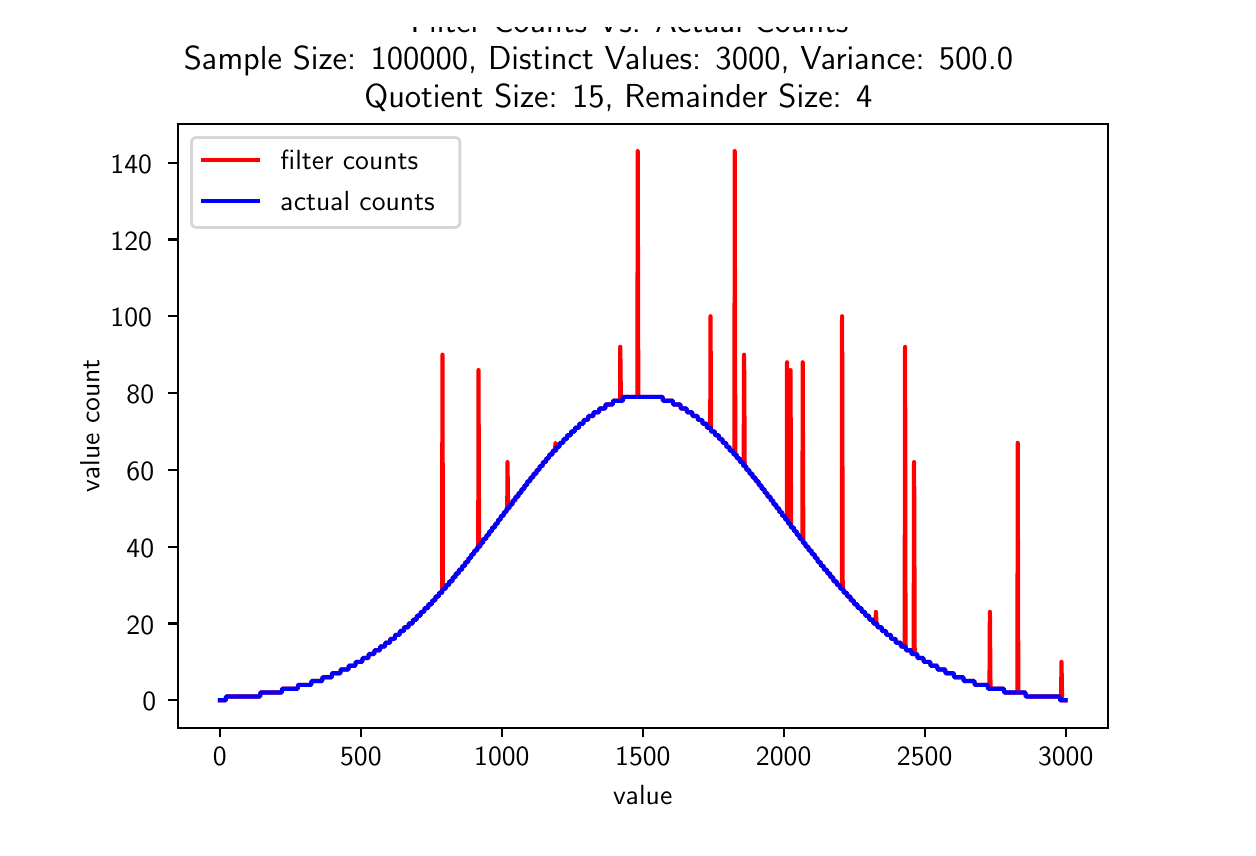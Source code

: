 \begingroup%
\makeatletter%
\begin{pgfpicture}%
\pgfpathrectangle{\pgfpointorigin}{\pgfqpoint{6.0in}{4.0in}}%
\pgfusepath{use as bounding box, clip}%
\begin{pgfscope}%
\pgfsetbuttcap%
\pgfsetmiterjoin%
\definecolor{currentfill}{rgb}{1.0,1.0,1.0}%
\pgfsetfillcolor{currentfill}%
\pgfsetlinewidth{0.0pt}%
\definecolor{currentstroke}{rgb}{1.0,1.0,1.0}%
\pgfsetstrokecolor{currentstroke}%
\pgfsetdash{}{0pt}%
\pgfpathmoveto{\pgfqpoint{0.0in}{0.0in}}%
\pgfpathlineto{\pgfqpoint{6.0in}{0.0in}}%
\pgfpathlineto{\pgfqpoint{6.0in}{4.0in}}%
\pgfpathlineto{\pgfqpoint{0.0in}{4.0in}}%
\pgfpathclose%
\pgfusepath{fill}%
\end{pgfscope}%
\begin{pgfscope}%
\pgfsetbuttcap%
\pgfsetmiterjoin%
\definecolor{currentfill}{rgb}{1.0,1.0,1.0}%
\pgfsetfillcolor{currentfill}%
\pgfsetlinewidth{0.0pt}%
\definecolor{currentstroke}{rgb}{0.0,0.0,0.0}%
\pgfsetstrokecolor{currentstroke}%
\pgfsetstrokeopacity{0.0}%
\pgfsetdash{}{0pt}%
\pgfpathmoveto{\pgfqpoint{0.75in}{0.5in}}%
\pgfpathlineto{\pgfqpoint{5.4in}{0.5in}}%
\pgfpathlineto{\pgfqpoint{5.4in}{3.52in}}%
\pgfpathlineto{\pgfqpoint{0.75in}{3.52in}}%
\pgfpathclose%
\pgfusepath{fill}%
\end{pgfscope}%
\begin{pgfscope}%
\pgfsetbuttcap%
\pgfsetroundjoin%
\definecolor{currentfill}{rgb}{0.0,0.0,0.0}%
\pgfsetfillcolor{currentfill}%
\pgfsetlinewidth{0.803pt}%
\definecolor{currentstroke}{rgb}{0.0,0.0,0.0}%
\pgfsetstrokecolor{currentstroke}%
\pgfsetdash{}{0pt}%
\pgfsys@defobject{currentmarker}{\pgfqpoint{0.0in}{-0.049in}}{\pgfqpoint{0.0in}{0.0in}}{%
\pgfpathmoveto{\pgfqpoint{0.0in}{0.0in}}%
\pgfpathlineto{\pgfqpoint{0.0in}{-0.049in}}%
\pgfusepath{stroke,fill}%
}%
\begin{pgfscope}%
\pgfsys@transformshift{0.961in}{0.5in}%
\pgfsys@useobject{currentmarker}{}%
\end{pgfscope}%
\end{pgfscope}%
\begin{pgfscope}%
\pgftext[x=0.961in,y=0.403in,,top]{\sffamily\fontsize{10.0}{12.0}\selectfont 0}%
\end{pgfscope}%
\begin{pgfscope}%
\pgfsetbuttcap%
\pgfsetroundjoin%
\definecolor{currentfill}{rgb}{0.0,0.0,0.0}%
\pgfsetfillcolor{currentfill}%
\pgfsetlinewidth{0.803pt}%
\definecolor{currentstroke}{rgb}{0.0,0.0,0.0}%
\pgfsetstrokecolor{currentstroke}%
\pgfsetdash{}{0pt}%
\pgfsys@defobject{currentmarker}{\pgfqpoint{0.0in}{-0.049in}}{\pgfqpoint{0.0in}{0.0in}}{%
\pgfpathmoveto{\pgfqpoint{0.0in}{0.0in}}%
\pgfpathlineto{\pgfqpoint{0.0in}{-0.049in}}%
\pgfusepath{stroke,fill}%
}%
\begin{pgfscope}%
\pgfsys@transformshift{1.666in}{0.5in}%
\pgfsys@useobject{currentmarker}{}%
\end{pgfscope}%
\end{pgfscope}%
\begin{pgfscope}%
\pgftext[x=1.666in,y=0.403in,,top]{\sffamily\fontsize{10.0}{12.0}\selectfont 500}%
\end{pgfscope}%
\begin{pgfscope}%
\pgfsetbuttcap%
\pgfsetroundjoin%
\definecolor{currentfill}{rgb}{0.0,0.0,0.0}%
\pgfsetfillcolor{currentfill}%
\pgfsetlinewidth{0.803pt}%
\definecolor{currentstroke}{rgb}{0.0,0.0,0.0}%
\pgfsetstrokecolor{currentstroke}%
\pgfsetdash{}{0pt}%
\pgfsys@defobject{currentmarker}{\pgfqpoint{0.0in}{-0.049in}}{\pgfqpoint{0.0in}{0.0in}}{%
\pgfpathmoveto{\pgfqpoint{0.0in}{0.0in}}%
\pgfpathlineto{\pgfqpoint{0.0in}{-0.049in}}%
\pgfusepath{stroke,fill}%
}%
\begin{pgfscope}%
\pgfsys@transformshift{2.371in}{0.5in}%
\pgfsys@useobject{currentmarker}{}%
\end{pgfscope}%
\end{pgfscope}%
\begin{pgfscope}%
\pgftext[x=2.371in,y=0.403in,,top]{\sffamily\fontsize{10.0}{12.0}\selectfont 1000}%
\end{pgfscope}%
\begin{pgfscope}%
\pgfsetbuttcap%
\pgfsetroundjoin%
\definecolor{currentfill}{rgb}{0.0,0.0,0.0}%
\pgfsetfillcolor{currentfill}%
\pgfsetlinewidth{0.803pt}%
\definecolor{currentstroke}{rgb}{0.0,0.0,0.0}%
\pgfsetstrokecolor{currentstroke}%
\pgfsetdash{}{0pt}%
\pgfsys@defobject{currentmarker}{\pgfqpoint{0.0in}{-0.049in}}{\pgfqpoint{0.0in}{0.0in}}{%
\pgfpathmoveto{\pgfqpoint{0.0in}{0.0in}}%
\pgfpathlineto{\pgfqpoint{0.0in}{-0.049in}}%
\pgfusepath{stroke,fill}%
}%
\begin{pgfscope}%
\pgfsys@transformshift{3.076in}{0.5in}%
\pgfsys@useobject{currentmarker}{}%
\end{pgfscope}%
\end{pgfscope}%
\begin{pgfscope}%
\pgftext[x=3.076in,y=0.403in,,top]{\sffamily\fontsize{10.0}{12.0}\selectfont 1500}%
\end{pgfscope}%
\begin{pgfscope}%
\pgfsetbuttcap%
\pgfsetroundjoin%
\definecolor{currentfill}{rgb}{0.0,0.0,0.0}%
\pgfsetfillcolor{currentfill}%
\pgfsetlinewidth{0.803pt}%
\definecolor{currentstroke}{rgb}{0.0,0.0,0.0}%
\pgfsetstrokecolor{currentstroke}%
\pgfsetdash{}{0pt}%
\pgfsys@defobject{currentmarker}{\pgfqpoint{0.0in}{-0.049in}}{\pgfqpoint{0.0in}{0.0in}}{%
\pgfpathmoveto{\pgfqpoint{0.0in}{0.0in}}%
\pgfpathlineto{\pgfqpoint{0.0in}{-0.049in}}%
\pgfusepath{stroke,fill}%
}%
\begin{pgfscope}%
\pgfsys@transformshift{3.78in}{0.5in}%
\pgfsys@useobject{currentmarker}{}%
\end{pgfscope}%
\end{pgfscope}%
\begin{pgfscope}%
\pgftext[x=3.78in,y=0.403in,,top]{\sffamily\fontsize{10.0}{12.0}\selectfont 2000}%
\end{pgfscope}%
\begin{pgfscope}%
\pgfsetbuttcap%
\pgfsetroundjoin%
\definecolor{currentfill}{rgb}{0.0,0.0,0.0}%
\pgfsetfillcolor{currentfill}%
\pgfsetlinewidth{0.803pt}%
\definecolor{currentstroke}{rgb}{0.0,0.0,0.0}%
\pgfsetstrokecolor{currentstroke}%
\pgfsetdash{}{0pt}%
\pgfsys@defobject{currentmarker}{\pgfqpoint{0.0in}{-0.049in}}{\pgfqpoint{0.0in}{0.0in}}{%
\pgfpathmoveto{\pgfqpoint{0.0in}{0.0in}}%
\pgfpathlineto{\pgfqpoint{0.0in}{-0.049in}}%
\pgfusepath{stroke,fill}%
}%
\begin{pgfscope}%
\pgfsys@transformshift{4.485in}{0.5in}%
\pgfsys@useobject{currentmarker}{}%
\end{pgfscope}%
\end{pgfscope}%
\begin{pgfscope}%
\pgftext[x=4.485in,y=0.403in,,top]{\sffamily\fontsize{10.0}{12.0}\selectfont 2500}%
\end{pgfscope}%
\begin{pgfscope}%
\pgfsetbuttcap%
\pgfsetroundjoin%
\definecolor{currentfill}{rgb}{0.0,0.0,0.0}%
\pgfsetfillcolor{currentfill}%
\pgfsetlinewidth{0.803pt}%
\definecolor{currentstroke}{rgb}{0.0,0.0,0.0}%
\pgfsetstrokecolor{currentstroke}%
\pgfsetdash{}{0pt}%
\pgfsys@defobject{currentmarker}{\pgfqpoint{0.0in}{-0.049in}}{\pgfqpoint{0.0in}{0.0in}}{%
\pgfpathmoveto{\pgfqpoint{0.0in}{0.0in}}%
\pgfpathlineto{\pgfqpoint{0.0in}{-0.049in}}%
\pgfusepath{stroke,fill}%
}%
\begin{pgfscope}%
\pgfsys@transformshift{5.19in}{0.5in}%
\pgfsys@useobject{currentmarker}{}%
\end{pgfscope}%
\end{pgfscope}%
\begin{pgfscope}%
\pgftext[x=5.19in,y=0.403in,,top]{\sffamily\fontsize{10.0}{12.0}\selectfont 3000}%
\end{pgfscope}%
\begin{pgfscope}%
\pgftext[x=3.075in,y=0.213in,,top]{\sffamily\fontsize{10.0}{12.0}\selectfont value}%
\end{pgfscope}%
\begin{pgfscope}%
\pgfsetbuttcap%
\pgfsetroundjoin%
\definecolor{currentfill}{rgb}{0.0,0.0,0.0}%
\pgfsetfillcolor{currentfill}%
\pgfsetlinewidth{0.803pt}%
\definecolor{currentstroke}{rgb}{0.0,0.0,0.0}%
\pgfsetstrokecolor{currentstroke}%
\pgfsetdash{}{0pt}%
\pgfsys@defobject{currentmarker}{\pgfqpoint{-0.049in}{0.0in}}{\pgfqpoint{0.0in}{0.0in}}{%
\pgfpathmoveto{\pgfqpoint{0.0in}{0.0in}}%
\pgfpathlineto{\pgfqpoint{-0.049in}{0.0in}}%
\pgfusepath{stroke,fill}%
}%
\begin{pgfscope}%
\pgfsys@transformshift{0.75in}{0.637in}%
\pgfsys@useobject{currentmarker}{}%
\end{pgfscope}%
\end{pgfscope}%
\begin{pgfscope}%
\pgftext[x=0.573in,y=0.585in,left,base]{\sffamily\fontsize{10.0}{12.0}\selectfont 0}%
\end{pgfscope}%
\begin{pgfscope}%
\pgfsetbuttcap%
\pgfsetroundjoin%
\definecolor{currentfill}{rgb}{0.0,0.0,0.0}%
\pgfsetfillcolor{currentfill}%
\pgfsetlinewidth{0.803pt}%
\definecolor{currentstroke}{rgb}{0.0,0.0,0.0}%
\pgfsetstrokecolor{currentstroke}%
\pgfsetdash{}{0pt}%
\pgfsys@defobject{currentmarker}{\pgfqpoint{-0.049in}{0.0in}}{\pgfqpoint{0.0in}{0.0in}}{%
\pgfpathmoveto{\pgfqpoint{0.0in}{0.0in}}%
\pgfpathlineto{\pgfqpoint{-0.049in}{0.0in}}%
\pgfusepath{stroke,fill}%
}%
\begin{pgfscope}%
\pgfsys@transformshift{0.75in}{1.021in}%
\pgfsys@useobject{currentmarker}{}%
\end{pgfscope}%
\end{pgfscope}%
\begin{pgfscope}%
\pgftext[x=0.494in,y=0.968in,left,base]{\sffamily\fontsize{10.0}{12.0}\selectfont 20}%
\end{pgfscope}%
\begin{pgfscope}%
\pgfsetbuttcap%
\pgfsetroundjoin%
\definecolor{currentfill}{rgb}{0.0,0.0,0.0}%
\pgfsetfillcolor{currentfill}%
\pgfsetlinewidth{0.803pt}%
\definecolor{currentstroke}{rgb}{0.0,0.0,0.0}%
\pgfsetstrokecolor{currentstroke}%
\pgfsetdash{}{0pt}%
\pgfsys@defobject{currentmarker}{\pgfqpoint{-0.049in}{0.0in}}{\pgfqpoint{0.0in}{0.0in}}{%
\pgfpathmoveto{\pgfqpoint{0.0in}{0.0in}}%
\pgfpathlineto{\pgfqpoint{-0.049in}{0.0in}}%
\pgfusepath{stroke,fill}%
}%
\begin{pgfscope}%
\pgfsys@transformshift{0.75in}{1.405in}%
\pgfsys@useobject{currentmarker}{}%
\end{pgfscope}%
\end{pgfscope}%
\begin{pgfscope}%
\pgftext[x=0.494in,y=1.352in,left,base]{\sffamily\fontsize{10.0}{12.0}\selectfont 40}%
\end{pgfscope}%
\begin{pgfscope}%
\pgfsetbuttcap%
\pgfsetroundjoin%
\definecolor{currentfill}{rgb}{0.0,0.0,0.0}%
\pgfsetfillcolor{currentfill}%
\pgfsetlinewidth{0.803pt}%
\definecolor{currentstroke}{rgb}{0.0,0.0,0.0}%
\pgfsetstrokecolor{currentstroke}%
\pgfsetdash{}{0pt}%
\pgfsys@defobject{currentmarker}{\pgfqpoint{-0.049in}{0.0in}}{\pgfqpoint{0.0in}{0.0in}}{%
\pgfpathmoveto{\pgfqpoint{0.0in}{0.0in}}%
\pgfpathlineto{\pgfqpoint{-0.049in}{0.0in}}%
\pgfusepath{stroke,fill}%
}%
\begin{pgfscope}%
\pgfsys@transformshift{0.75in}{1.789in}%
\pgfsys@useobject{currentmarker}{}%
\end{pgfscope}%
\end{pgfscope}%
\begin{pgfscope}%
\pgftext[x=0.494in,y=1.736in,left,base]{\sffamily\fontsize{10.0}{12.0}\selectfont 60}%
\end{pgfscope}%
\begin{pgfscope}%
\pgfsetbuttcap%
\pgfsetroundjoin%
\definecolor{currentfill}{rgb}{0.0,0.0,0.0}%
\pgfsetfillcolor{currentfill}%
\pgfsetlinewidth{0.803pt}%
\definecolor{currentstroke}{rgb}{0.0,0.0,0.0}%
\pgfsetstrokecolor{currentstroke}%
\pgfsetdash{}{0pt}%
\pgfsys@defobject{currentmarker}{\pgfqpoint{-0.049in}{0.0in}}{\pgfqpoint{0.0in}{0.0in}}{%
\pgfpathmoveto{\pgfqpoint{0.0in}{0.0in}}%
\pgfpathlineto{\pgfqpoint{-0.049in}{0.0in}}%
\pgfusepath{stroke,fill}%
}%
\begin{pgfscope}%
\pgfsys@transformshift{0.75in}{2.173in}%
\pgfsys@useobject{currentmarker}{}%
\end{pgfscope}%
\end{pgfscope}%
\begin{pgfscope}%
\pgftext[x=0.494in,y=2.12in,left,base]{\sffamily\fontsize{10.0}{12.0}\selectfont 80}%
\end{pgfscope}%
\begin{pgfscope}%
\pgfsetbuttcap%
\pgfsetroundjoin%
\definecolor{currentfill}{rgb}{0.0,0.0,0.0}%
\pgfsetfillcolor{currentfill}%
\pgfsetlinewidth{0.803pt}%
\definecolor{currentstroke}{rgb}{0.0,0.0,0.0}%
\pgfsetstrokecolor{currentstroke}%
\pgfsetdash{}{0pt}%
\pgfsys@defobject{currentmarker}{\pgfqpoint{-0.049in}{0.0in}}{\pgfqpoint{0.0in}{0.0in}}{%
\pgfpathmoveto{\pgfqpoint{0.0in}{0.0in}}%
\pgfpathlineto{\pgfqpoint{-0.049in}{0.0in}}%
\pgfusepath{stroke,fill}%
}%
\begin{pgfscope}%
\pgfsys@transformshift{0.75in}{2.557in}%
\pgfsys@useobject{currentmarker}{}%
\end{pgfscope}%
\end{pgfscope}%
\begin{pgfscope}%
\pgftext[x=0.414in,y=2.504in,left,base]{\sffamily\fontsize{10.0}{12.0}\selectfont 100}%
\end{pgfscope}%
\begin{pgfscope}%
\pgfsetbuttcap%
\pgfsetroundjoin%
\definecolor{currentfill}{rgb}{0.0,0.0,0.0}%
\pgfsetfillcolor{currentfill}%
\pgfsetlinewidth{0.803pt}%
\definecolor{currentstroke}{rgb}{0.0,0.0,0.0}%
\pgfsetstrokecolor{currentstroke}%
\pgfsetdash{}{0pt}%
\pgfsys@defobject{currentmarker}{\pgfqpoint{-0.049in}{0.0in}}{\pgfqpoint{0.0in}{0.0in}}{%
\pgfpathmoveto{\pgfqpoint{0.0in}{0.0in}}%
\pgfpathlineto{\pgfqpoint{-0.049in}{0.0in}}%
\pgfusepath{stroke,fill}%
}%
\begin{pgfscope}%
\pgfsys@transformshift{0.75in}{2.941in}%
\pgfsys@useobject{currentmarker}{}%
\end{pgfscope}%
\end{pgfscope}%
\begin{pgfscope}%
\pgftext[x=0.414in,y=2.888in,left,base]{\sffamily\fontsize{10.0}{12.0}\selectfont 120}%
\end{pgfscope}%
\begin{pgfscope}%
\pgfsetbuttcap%
\pgfsetroundjoin%
\definecolor{currentfill}{rgb}{0.0,0.0,0.0}%
\pgfsetfillcolor{currentfill}%
\pgfsetlinewidth{0.803pt}%
\definecolor{currentstroke}{rgb}{0.0,0.0,0.0}%
\pgfsetstrokecolor{currentstroke}%
\pgfsetdash{}{0pt}%
\pgfsys@defobject{currentmarker}{\pgfqpoint{-0.049in}{0.0in}}{\pgfqpoint{0.0in}{0.0in}}{%
\pgfpathmoveto{\pgfqpoint{0.0in}{0.0in}}%
\pgfpathlineto{\pgfqpoint{-0.049in}{0.0in}}%
\pgfusepath{stroke,fill}%
}%
\begin{pgfscope}%
\pgfsys@transformshift{0.75in}{3.325in}%
\pgfsys@useobject{currentmarker}{}%
\end{pgfscope}%
\end{pgfscope}%
\begin{pgfscope}%
\pgftext[x=0.414in,y=3.272in,left,base]{\sffamily\fontsize{10.0}{12.0}\selectfont 140}%
\end{pgfscope}%
\begin{pgfscope}%
\pgftext[x=0.359in,y=2.01in,,bottom,rotate=90.0]{\sffamily\fontsize{10.0}{12.0}\selectfont value count}%
\end{pgfscope}%
\begin{pgfscope}%
\pgfpathrectangle{\pgfqpoint{0.75in}{0.5in}}{\pgfqpoint{4.65in}{3.02in}} %
\pgfusepath{clip}%
\pgfsetrectcap%
\pgfsetroundjoin%
\pgfsetlinewidth{1.506pt}%
\definecolor{currentstroke}{rgb}{1.0,0.0,0.0}%
\pgfsetstrokecolor{currentstroke}%
\pgfsetdash{}{0pt}%
\pgfpathmoveto{\pgfqpoint{0.961in}{0.637in}}%
\pgfpathlineto{\pgfqpoint{0.99in}{0.637in}}%
\pgfpathlineto{\pgfqpoint{0.992in}{0.656in}}%
\pgfpathlineto{\pgfqpoint{1.162in}{0.656in}}%
\pgfpathlineto{\pgfqpoint{1.164in}{0.676in}}%
\pgfpathlineto{\pgfqpoint{1.27in}{0.676in}}%
\pgfpathlineto{\pgfqpoint{1.273in}{0.695in}}%
\pgfpathlineto{\pgfqpoint{1.35in}{0.695in}}%
\pgfpathlineto{\pgfqpoint{1.353in}{0.714in}}%
\pgfpathlineto{\pgfqpoint{1.417in}{0.714in}}%
\pgfpathlineto{\pgfqpoint{1.419in}{0.733in}}%
\pgfpathlineto{\pgfqpoint{1.472in}{0.733in}}%
\pgfpathlineto{\pgfqpoint{1.474in}{0.752in}}%
\pgfpathlineto{\pgfqpoint{1.52in}{0.752in}}%
\pgfpathlineto{\pgfqpoint{1.522in}{0.772in}}%
\pgfpathlineto{\pgfqpoint{1.563in}{0.772in}}%
\pgfpathlineto{\pgfqpoint{1.566in}{0.791in}}%
\pgfpathlineto{\pgfqpoint{1.603in}{0.791in}}%
\pgfpathlineto{\pgfqpoint{1.606in}{0.81in}}%
\pgfpathlineto{\pgfqpoint{1.638in}{0.81in}}%
\pgfpathlineto{\pgfqpoint{1.641in}{0.829in}}%
\pgfpathlineto{\pgfqpoint{1.672in}{0.829in}}%
\pgfpathlineto{\pgfqpoint{1.675in}{0.848in}}%
\pgfpathlineto{\pgfqpoint{1.703in}{0.848in}}%
\pgfpathlineto{\pgfqpoint{1.706in}{0.868in}}%
\pgfpathlineto{\pgfqpoint{1.732in}{0.868in}}%
\pgfpathlineto{\pgfqpoint{1.735in}{0.887in}}%
\pgfpathlineto{\pgfqpoint{1.761in}{0.887in}}%
\pgfpathlineto{\pgfqpoint{1.763in}{0.906in}}%
\pgfpathlineto{\pgfqpoint{1.786in}{0.906in}}%
\pgfpathlineto{\pgfqpoint{1.789in}{0.925in}}%
\pgfpathlineto{\pgfqpoint{1.811in}{0.925in}}%
\pgfpathlineto{\pgfqpoint{1.814in}{0.944in}}%
\pgfpathlineto{\pgfqpoint{1.835in}{0.944in}}%
\pgfpathlineto{\pgfqpoint{1.838in}{0.964in}}%
\pgfpathlineto{\pgfqpoint{1.859in}{0.964in}}%
\pgfpathlineto{\pgfqpoint{1.862in}{0.983in}}%
\pgfpathlineto{\pgfqpoint{1.88in}{0.983in}}%
\pgfpathlineto{\pgfqpoint{1.883in}{1.002in}}%
\pgfpathlineto{\pgfqpoint{1.903in}{1.002in}}%
\pgfpathlineto{\pgfqpoint{1.906in}{1.021in}}%
\pgfpathlineto{\pgfqpoint{1.924in}{1.021in}}%
\pgfpathlineto{\pgfqpoint{1.927in}{1.04in}}%
\pgfpathlineto{\pgfqpoint{1.944in}{1.04in}}%
\pgfpathlineto{\pgfqpoint{1.947in}{1.06in}}%
\pgfpathlineto{\pgfqpoint{1.964in}{1.06in}}%
\pgfpathlineto{\pgfqpoint{1.966in}{1.079in}}%
\pgfpathlineto{\pgfqpoint{1.982in}{1.079in}}%
\pgfpathlineto{\pgfqpoint{1.985in}{1.098in}}%
\pgfpathlineto{\pgfqpoint{2.002in}{1.098in}}%
\pgfpathlineto{\pgfqpoint{2.004in}{1.117in}}%
\pgfpathlineto{\pgfqpoint{2.02in}{1.117in}}%
\pgfpathlineto{\pgfqpoint{2.023in}{1.136in}}%
\pgfpathlineto{\pgfqpoint{2.037in}{1.136in}}%
\pgfpathlineto{\pgfqpoint{2.04in}{1.156in}}%
\pgfpathlineto{\pgfqpoint{2.055in}{1.156in}}%
\pgfpathlineto{\pgfqpoint{2.058in}{1.175in}}%
\pgfpathlineto{\pgfqpoint{2.072in}{1.175in}}%
\pgfpathlineto{\pgfqpoint{2.074in}{2.365in}}%
\pgfpathlineto{\pgfqpoint{2.076in}{1.194in}}%
\pgfpathlineto{\pgfqpoint{2.089in}{1.194in}}%
\pgfpathlineto{\pgfqpoint{2.092in}{1.213in}}%
\pgfpathlineto{\pgfqpoint{2.106in}{1.213in}}%
\pgfpathlineto{\pgfqpoint{2.109in}{1.232in}}%
\pgfpathlineto{\pgfqpoint{2.123in}{1.232in}}%
\pgfpathlineto{\pgfqpoint{2.126in}{1.252in}}%
\pgfpathlineto{\pgfqpoint{2.138in}{1.252in}}%
\pgfpathlineto{\pgfqpoint{2.141in}{1.271in}}%
\pgfpathlineto{\pgfqpoint{2.154in}{1.271in}}%
\pgfpathlineto{\pgfqpoint{2.157in}{1.29in}}%
\pgfpathlineto{\pgfqpoint{2.171in}{1.29in}}%
\pgfpathlineto{\pgfqpoint{2.174in}{1.309in}}%
\pgfpathlineto{\pgfqpoint{2.186in}{1.309in}}%
\pgfpathlineto{\pgfqpoint{2.189in}{1.328in}}%
\pgfpathlineto{\pgfqpoint{2.202in}{1.328in}}%
\pgfpathlineto{\pgfqpoint{2.205in}{1.348in}}%
\pgfpathlineto{\pgfqpoint{2.216in}{1.348in}}%
\pgfpathlineto{\pgfqpoint{2.219in}{1.367in}}%
\pgfpathlineto{\pgfqpoint{2.231in}{1.367in}}%
\pgfpathlineto{\pgfqpoint{2.234in}{1.386in}}%
\pgfpathlineto{\pgfqpoint{2.247in}{1.386in}}%
\pgfpathlineto{\pgfqpoint{2.25in}{1.405in}}%
\pgfpathlineto{\pgfqpoint{2.253in}{1.405in}}%
\pgfpathlineto{\pgfqpoint{2.254in}{2.288in}}%
\pgfpathlineto{\pgfqpoint{2.257in}{1.405in}}%
\pgfpathlineto{\pgfqpoint{2.262in}{1.405in}}%
\pgfpathlineto{\pgfqpoint{2.265in}{1.424in}}%
\pgfpathlineto{\pgfqpoint{2.276in}{1.424in}}%
\pgfpathlineto{\pgfqpoint{2.279in}{1.444in}}%
\pgfpathlineto{\pgfqpoint{2.292in}{1.444in}}%
\pgfpathlineto{\pgfqpoint{2.295in}{1.463in}}%
\pgfpathlineto{\pgfqpoint{2.306in}{1.463in}}%
\pgfpathlineto{\pgfqpoint{2.309in}{1.482in}}%
\pgfpathlineto{\pgfqpoint{2.32in}{1.482in}}%
\pgfpathlineto{\pgfqpoint{2.323in}{1.501in}}%
\pgfpathlineto{\pgfqpoint{2.336in}{1.501in}}%
\pgfpathlineto{\pgfqpoint{2.339in}{1.52in}}%
\pgfpathlineto{\pgfqpoint{2.35in}{1.52in}}%
\pgfpathlineto{\pgfqpoint{2.353in}{1.54in}}%
\pgfpathlineto{\pgfqpoint{2.364in}{1.54in}}%
\pgfpathlineto{\pgfqpoint{2.367in}{1.559in}}%
\pgfpathlineto{\pgfqpoint{2.379in}{1.559in}}%
\pgfpathlineto{\pgfqpoint{2.382in}{1.578in}}%
\pgfpathlineto{\pgfqpoint{2.393in}{1.578in}}%
\pgfpathlineto{\pgfqpoint{2.396in}{1.597in}}%
\pgfpathlineto{\pgfqpoint{2.398in}{1.597in}}%
\pgfpathlineto{\pgfqpoint{2.399in}{1.828in}}%
\pgfpathlineto{\pgfqpoint{2.402in}{1.597in}}%
\pgfpathlineto{\pgfqpoint{2.408in}{1.597in}}%
\pgfpathlineto{\pgfqpoint{2.41in}{1.616in}}%
\pgfpathlineto{\pgfqpoint{2.423in}{1.616in}}%
\pgfpathlineto{\pgfqpoint{2.426in}{1.636in}}%
\pgfpathlineto{\pgfqpoint{2.437in}{1.636in}}%
\pgfpathlineto{\pgfqpoint{2.44in}{1.655in}}%
\pgfpathlineto{\pgfqpoint{2.453in}{1.655in}}%
\pgfpathlineto{\pgfqpoint{2.455in}{1.674in}}%
\pgfpathlineto{\pgfqpoint{2.467in}{1.674in}}%
\pgfpathlineto{\pgfqpoint{2.47in}{1.693in}}%
\pgfpathlineto{\pgfqpoint{2.482in}{1.693in}}%
\pgfpathlineto{\pgfqpoint{2.485in}{1.712in}}%
\pgfpathlineto{\pgfqpoint{2.496in}{1.712in}}%
\pgfpathlineto{\pgfqpoint{2.499in}{1.732in}}%
\pgfpathlineto{\pgfqpoint{2.512in}{1.732in}}%
\pgfpathlineto{\pgfqpoint{2.515in}{1.751in}}%
\pgfpathlineto{\pgfqpoint{2.527in}{1.751in}}%
\pgfpathlineto{\pgfqpoint{2.53in}{1.77in}}%
\pgfpathlineto{\pgfqpoint{2.543in}{1.77in}}%
\pgfpathlineto{\pgfqpoint{2.546in}{1.789in}}%
\pgfpathlineto{\pgfqpoint{2.558in}{1.789in}}%
\pgfpathlineto{\pgfqpoint{2.561in}{1.808in}}%
\pgfpathlineto{\pgfqpoint{2.574in}{1.808in}}%
\pgfpathlineto{\pgfqpoint{2.577in}{1.828in}}%
\pgfpathlineto{\pgfqpoint{2.591in}{1.828in}}%
\pgfpathlineto{\pgfqpoint{2.594in}{1.847in}}%
\pgfpathlineto{\pgfqpoint{2.606in}{1.847in}}%
\pgfpathlineto{\pgfqpoint{2.609in}{1.866in}}%
\pgfpathlineto{\pgfqpoint{2.623in}{1.866in}}%
\pgfpathlineto{\pgfqpoint{2.626in}{1.885in}}%
\pgfpathlineto{\pgfqpoint{2.637in}{1.885in}}%
\pgfpathlineto{\pgfqpoint{2.639in}{1.924in}}%
\pgfpathlineto{\pgfqpoint{2.642in}{1.885in}}%
\pgfpathlineto{\pgfqpoint{2.644in}{1.904in}}%
\pgfpathlineto{\pgfqpoint{2.658in}{1.904in}}%
\pgfpathlineto{\pgfqpoint{2.661in}{1.924in}}%
\pgfpathlineto{\pgfqpoint{2.677in}{1.924in}}%
\pgfpathlineto{\pgfqpoint{2.68in}{1.943in}}%
\pgfpathlineto{\pgfqpoint{2.695in}{1.943in}}%
\pgfpathlineto{\pgfqpoint{2.698in}{1.962in}}%
\pgfpathlineto{\pgfqpoint{2.715in}{1.962in}}%
\pgfpathlineto{\pgfqpoint{2.718in}{1.981in}}%
\pgfpathlineto{\pgfqpoint{2.735in}{1.981in}}%
\pgfpathlineto{\pgfqpoint{2.737in}{2.0in}}%
\pgfpathlineto{\pgfqpoint{2.756in}{2.0in}}%
\pgfpathlineto{\pgfqpoint{2.759in}{2.02in}}%
\pgfpathlineto{\pgfqpoint{2.778in}{2.02in}}%
\pgfpathlineto{\pgfqpoint{2.781in}{2.039in}}%
\pgfpathlineto{\pgfqpoint{2.801in}{2.039in}}%
\pgfpathlineto{\pgfqpoint{2.804in}{2.058in}}%
\pgfpathlineto{\pgfqpoint{2.828in}{2.058in}}%
\pgfpathlineto{\pgfqpoint{2.83in}{2.077in}}%
\pgfpathlineto{\pgfqpoint{2.856in}{2.077in}}%
\pgfpathlineto{\pgfqpoint{2.859in}{2.096in}}%
\pgfpathlineto{\pgfqpoint{2.887in}{2.096in}}%
\pgfpathlineto{\pgfqpoint{2.89in}{2.116in}}%
\pgfpathlineto{\pgfqpoint{2.925in}{2.116in}}%
\pgfpathlineto{\pgfqpoint{2.928in}{2.135in}}%
\pgfpathlineto{\pgfqpoint{2.962in}{2.135in}}%
\pgfpathlineto{\pgfqpoint{2.963in}{2.404in}}%
\pgfpathlineto{\pgfqpoint{2.966in}{2.135in}}%
\pgfpathlineto{\pgfqpoint{2.976in}{2.135in}}%
\pgfpathlineto{\pgfqpoint{2.978in}{2.154in}}%
\pgfpathlineto{\pgfqpoint{3.049in}{2.154in}}%
\pgfpathlineto{\pgfqpoint{3.05in}{3.383in}}%
\pgfpathlineto{\pgfqpoint{3.053in}{2.154in}}%
\pgfpathlineto{\pgfqpoint{3.174in}{2.154in}}%
\pgfpathlineto{\pgfqpoint{3.177in}{2.135in}}%
\pgfpathlineto{\pgfqpoint{3.225in}{2.135in}}%
\pgfpathlineto{\pgfqpoint{3.228in}{2.116in}}%
\pgfpathlineto{\pgfqpoint{3.263in}{2.116in}}%
\pgfpathlineto{\pgfqpoint{3.266in}{2.096in}}%
\pgfpathlineto{\pgfqpoint{3.294in}{2.096in}}%
\pgfpathlineto{\pgfqpoint{3.297in}{2.077in}}%
\pgfpathlineto{\pgfqpoint{3.322in}{2.077in}}%
\pgfpathlineto{\pgfqpoint{3.325in}{2.058in}}%
\pgfpathlineto{\pgfqpoint{3.349in}{2.058in}}%
\pgfpathlineto{\pgfqpoint{3.352in}{2.039in}}%
\pgfpathlineto{\pgfqpoint{3.372in}{2.039in}}%
\pgfpathlineto{\pgfqpoint{3.375in}{2.02in}}%
\pgfpathlineto{\pgfqpoint{3.394in}{2.02in}}%
\pgfpathlineto{\pgfqpoint{3.397in}{2.0in}}%
\pgfpathlineto{\pgfqpoint{3.413in}{2.0in}}%
\pgfpathlineto{\pgfqpoint{3.414in}{2.557in}}%
\pgfpathlineto{\pgfqpoint{3.417in}{1.981in}}%
\pgfpathlineto{\pgfqpoint{3.435in}{1.981in}}%
\pgfpathlineto{\pgfqpoint{3.438in}{1.962in}}%
\pgfpathlineto{\pgfqpoint{3.455in}{1.962in}}%
\pgfpathlineto{\pgfqpoint{3.458in}{1.943in}}%
\pgfpathlineto{\pgfqpoint{3.473in}{1.943in}}%
\pgfpathlineto{\pgfqpoint{3.476in}{1.924in}}%
\pgfpathlineto{\pgfqpoint{3.492in}{1.924in}}%
\pgfpathlineto{\pgfqpoint{3.494in}{1.904in}}%
\pgfpathlineto{\pgfqpoint{3.508in}{1.904in}}%
\pgfpathlineto{\pgfqpoint{3.511in}{1.885in}}%
\pgfpathlineto{\pgfqpoint{3.527in}{1.885in}}%
\pgfpathlineto{\pgfqpoint{3.53in}{1.866in}}%
\pgfpathlineto{\pgfqpoint{3.534in}{1.866in}}%
\pgfpathlineto{\pgfqpoint{3.535in}{3.383in}}%
\pgfpathlineto{\pgfqpoint{3.538in}{1.866in}}%
\pgfpathlineto{\pgfqpoint{3.544in}{1.866in}}%
\pgfpathlineto{\pgfqpoint{3.546in}{1.847in}}%
\pgfpathlineto{\pgfqpoint{3.559in}{1.847in}}%
\pgfpathlineto{\pgfqpoint{3.562in}{1.828in}}%
\pgfpathlineto{\pgfqpoint{3.576in}{1.828in}}%
\pgfpathlineto{\pgfqpoint{3.579in}{1.808in}}%
\pgfpathlineto{\pgfqpoint{3.58in}{1.808in}}%
\pgfpathlineto{\pgfqpoint{3.582in}{2.365in}}%
\pgfpathlineto{\pgfqpoint{3.585in}{1.808in}}%
\pgfpathlineto{\pgfqpoint{3.592in}{1.808in}}%
\pgfpathlineto{\pgfqpoint{3.594in}{1.789in}}%
\pgfpathlineto{\pgfqpoint{3.607in}{1.789in}}%
\pgfpathlineto{\pgfqpoint{3.61in}{1.77in}}%
\pgfpathlineto{\pgfqpoint{3.623in}{1.77in}}%
\pgfpathlineto{\pgfqpoint{3.625in}{1.751in}}%
\pgfpathlineto{\pgfqpoint{3.638in}{1.751in}}%
\pgfpathlineto{\pgfqpoint{3.641in}{1.732in}}%
\pgfpathlineto{\pgfqpoint{3.654in}{1.732in}}%
\pgfpathlineto{\pgfqpoint{3.656in}{1.712in}}%
\pgfpathlineto{\pgfqpoint{3.668in}{1.712in}}%
\pgfpathlineto{\pgfqpoint{3.671in}{1.693in}}%
\pgfpathlineto{\pgfqpoint{3.683in}{1.693in}}%
\pgfpathlineto{\pgfqpoint{3.686in}{1.674in}}%
\pgfpathlineto{\pgfqpoint{3.697in}{1.674in}}%
\pgfpathlineto{\pgfqpoint{3.7in}{1.655in}}%
\pgfpathlineto{\pgfqpoint{3.713in}{1.655in}}%
\pgfpathlineto{\pgfqpoint{3.716in}{1.636in}}%
\pgfpathlineto{\pgfqpoint{3.727in}{1.636in}}%
\pgfpathlineto{\pgfqpoint{3.73in}{1.616in}}%
\pgfpathlineto{\pgfqpoint{3.742in}{1.616in}}%
\pgfpathlineto{\pgfqpoint{3.745in}{1.597in}}%
\pgfpathlineto{\pgfqpoint{3.757in}{1.597in}}%
\pgfpathlineto{\pgfqpoint{3.759in}{1.578in}}%
\pgfpathlineto{\pgfqpoint{3.771in}{1.578in}}%
\pgfpathlineto{\pgfqpoint{3.773in}{1.559in}}%
\pgfpathlineto{\pgfqpoint{3.786in}{1.559in}}%
\pgfpathlineto{\pgfqpoint{3.789in}{1.54in}}%
\pgfpathlineto{\pgfqpoint{3.796in}{1.54in}}%
\pgfpathlineto{\pgfqpoint{3.797in}{2.327in}}%
\pgfpathlineto{\pgfqpoint{3.8in}{1.54in}}%
\pgfpathlineto{\pgfqpoint{3.803in}{1.52in}}%
\pgfpathlineto{\pgfqpoint{3.813in}{1.52in}}%
\pgfpathlineto{\pgfqpoint{3.814in}{2.288in}}%
\pgfpathlineto{\pgfqpoint{3.817in}{1.501in}}%
\pgfpathlineto{\pgfqpoint{3.83in}{1.501in}}%
\pgfpathlineto{\pgfqpoint{3.833in}{1.482in}}%
\pgfpathlineto{\pgfqpoint{3.844in}{1.482in}}%
\pgfpathlineto{\pgfqpoint{3.847in}{1.463in}}%
\pgfpathlineto{\pgfqpoint{3.858in}{1.463in}}%
\pgfpathlineto{\pgfqpoint{3.861in}{1.444in}}%
\pgfpathlineto{\pgfqpoint{3.874in}{1.444in}}%
\pgfpathlineto{\pgfqpoint{3.875in}{2.327in}}%
\pgfpathlineto{\pgfqpoint{3.878in}{1.424in}}%
\pgfpathlineto{\pgfqpoint{3.888in}{1.424in}}%
\pgfpathlineto{\pgfqpoint{3.89in}{1.405in}}%
\pgfpathlineto{\pgfqpoint{3.903in}{1.405in}}%
\pgfpathlineto{\pgfqpoint{3.906in}{1.386in}}%
\pgfpathlineto{\pgfqpoint{3.919in}{1.386in}}%
\pgfpathlineto{\pgfqpoint{3.921in}{1.367in}}%
\pgfpathlineto{\pgfqpoint{3.934in}{1.367in}}%
\pgfpathlineto{\pgfqpoint{3.937in}{1.348in}}%
\pgfpathlineto{\pgfqpoint{3.948in}{1.348in}}%
\pgfpathlineto{\pgfqpoint{3.951in}{1.328in}}%
\pgfpathlineto{\pgfqpoint{3.964in}{1.328in}}%
\pgfpathlineto{\pgfqpoint{3.967in}{1.309in}}%
\pgfpathlineto{\pgfqpoint{3.979in}{1.309in}}%
\pgfpathlineto{\pgfqpoint{3.982in}{1.29in}}%
\pgfpathlineto{\pgfqpoint{3.996in}{1.29in}}%
\pgfpathlineto{\pgfqpoint{3.999in}{1.271in}}%
\pgfpathlineto{\pgfqpoint{4.012in}{1.271in}}%
\pgfpathlineto{\pgfqpoint{4.014in}{1.252in}}%
\pgfpathlineto{\pgfqpoint{4.027in}{1.252in}}%
\pgfpathlineto{\pgfqpoint{4.03in}{1.232in}}%
\pgfpathlineto{\pgfqpoint{4.044in}{1.232in}}%
\pgfpathlineto{\pgfqpoint{4.047in}{1.213in}}%
\pgfpathlineto{\pgfqpoint{4.061in}{1.213in}}%
\pgfpathlineto{\pgfqpoint{4.064in}{1.194in}}%
\pgfpathlineto{\pgfqpoint{4.071in}{1.194in}}%
\pgfpathlineto{\pgfqpoint{4.072in}{2.557in}}%
\pgfpathlineto{\pgfqpoint{4.075in}{1.194in}}%
\pgfpathlineto{\pgfqpoint{4.078in}{1.194in}}%
\pgfpathlineto{\pgfqpoint{4.081in}{1.175in}}%
\pgfpathlineto{\pgfqpoint{4.095in}{1.175in}}%
\pgfpathlineto{\pgfqpoint{4.098in}{1.156in}}%
\pgfpathlineto{\pgfqpoint{4.113in}{1.156in}}%
\pgfpathlineto{\pgfqpoint{4.116in}{1.136in}}%
\pgfpathlineto{\pgfqpoint{4.13in}{1.136in}}%
\pgfpathlineto{\pgfqpoint{4.133in}{1.117in}}%
\pgfpathlineto{\pgfqpoint{4.148in}{1.117in}}%
\pgfpathlineto{\pgfqpoint{4.151in}{1.098in}}%
\pgfpathlineto{\pgfqpoint{4.168in}{1.098in}}%
\pgfpathlineto{\pgfqpoint{4.171in}{1.079in}}%
\pgfpathlineto{\pgfqpoint{4.186in}{1.079in}}%
\pgfpathlineto{\pgfqpoint{4.189in}{1.06in}}%
\pgfpathlineto{\pgfqpoint{4.206in}{1.06in}}%
\pgfpathlineto{\pgfqpoint{4.209in}{1.04in}}%
\pgfpathlineto{\pgfqpoint{4.226in}{1.04in}}%
\pgfpathlineto{\pgfqpoint{4.229in}{1.021in}}%
\pgfpathlineto{\pgfqpoint{4.24in}{1.021in}}%
\pgfpathlineto{\pgfqpoint{4.241in}{1.079in}}%
\pgfpathlineto{\pgfqpoint{4.244in}{1.021in}}%
\pgfpathlineto{\pgfqpoint{4.247in}{1.021in}}%
\pgfpathlineto{\pgfqpoint{4.25in}{1.002in}}%
\pgfpathlineto{\pgfqpoint{4.27in}{1.002in}}%
\pgfpathlineto{\pgfqpoint{4.272in}{0.983in}}%
\pgfpathlineto{\pgfqpoint{4.291in}{0.983in}}%
\pgfpathlineto{\pgfqpoint{4.294in}{0.964in}}%
\pgfpathlineto{\pgfqpoint{4.315in}{0.964in}}%
\pgfpathlineto{\pgfqpoint{4.318in}{0.944in}}%
\pgfpathlineto{\pgfqpoint{4.339in}{0.944in}}%
\pgfpathlineto{\pgfqpoint{4.341in}{0.925in}}%
\pgfpathlineto{\pgfqpoint{4.364in}{0.925in}}%
\pgfpathlineto{\pgfqpoint{4.367in}{0.906in}}%
\pgfpathlineto{\pgfqpoint{4.385in}{0.906in}}%
\pgfpathlineto{\pgfqpoint{4.387in}{2.404in}}%
\pgfpathlineto{\pgfqpoint{4.389in}{0.906in}}%
\pgfpathlineto{\pgfqpoint{4.392in}{0.887in}}%
\pgfpathlineto{\pgfqpoint{4.418in}{0.887in}}%
\pgfpathlineto{\pgfqpoint{4.42in}{0.868in}}%
\pgfpathlineto{\pgfqpoint{4.43in}{0.868in}}%
\pgfpathlineto{\pgfqpoint{4.432in}{1.828in}}%
\pgfpathlineto{\pgfqpoint{4.435in}{0.868in}}%
\pgfpathlineto{\pgfqpoint{4.447in}{0.868in}}%
\pgfpathlineto{\pgfqpoint{4.45in}{0.848in}}%
\pgfpathlineto{\pgfqpoint{4.478in}{0.848in}}%
\pgfpathlineto{\pgfqpoint{4.481in}{0.829in}}%
\pgfpathlineto{\pgfqpoint{4.512in}{0.829in}}%
\pgfpathlineto{\pgfqpoint{4.515in}{0.81in}}%
\pgfpathlineto{\pgfqpoint{4.547in}{0.81in}}%
\pgfpathlineto{\pgfqpoint{4.55in}{0.791in}}%
\pgfpathlineto{\pgfqpoint{4.587in}{0.791in}}%
\pgfpathlineto{\pgfqpoint{4.59in}{0.772in}}%
\pgfpathlineto{\pgfqpoint{4.63in}{0.772in}}%
\pgfpathlineto{\pgfqpoint{4.633in}{0.752in}}%
\pgfpathlineto{\pgfqpoint{4.678in}{0.752in}}%
\pgfpathlineto{\pgfqpoint{4.681in}{0.733in}}%
\pgfpathlineto{\pgfqpoint{4.733in}{0.733in}}%
\pgfpathlineto{\pgfqpoint{4.736in}{0.714in}}%
\pgfpathlineto{\pgfqpoint{4.8in}{0.714in}}%
\pgfpathlineto{\pgfqpoint{4.802in}{0.695in}}%
\pgfpathlineto{\pgfqpoint{4.809in}{0.695in}}%
\pgfpathlineto{\pgfqpoint{4.811in}{1.079in}}%
\pgfpathlineto{\pgfqpoint{4.814in}{0.695in}}%
\pgfpathlineto{\pgfqpoint{4.88in}{0.695in}}%
\pgfpathlineto{\pgfqpoint{4.883in}{0.676in}}%
\pgfpathlineto{\pgfqpoint{4.949in}{0.676in}}%
\pgfpathlineto{\pgfqpoint{4.95in}{1.924in}}%
\pgfpathlineto{\pgfqpoint{4.953in}{0.676in}}%
\pgfpathlineto{\pgfqpoint{4.988in}{0.676in}}%
\pgfpathlineto{\pgfqpoint{4.991in}{0.656in}}%
\pgfpathlineto{\pgfqpoint{5.16in}{0.656in}}%
\pgfpathlineto{\pgfqpoint{5.163in}{0.637in}}%
\pgfpathlineto{\pgfqpoint{5.167in}{0.637in}}%
\pgfpathlineto{\pgfqpoint{5.169in}{0.829in}}%
\pgfpathlineto{\pgfqpoint{5.172in}{0.637in}}%
\pgfpathlineto{\pgfqpoint{5.189in}{0.637in}}%
\pgfpathlineto{\pgfqpoint{5.189in}{0.637in}}%
\pgfusepath{stroke}%
\end{pgfscope}%
\begin{pgfscope}%
\pgfpathrectangle{\pgfqpoint{0.75in}{0.5in}}{\pgfqpoint{4.65in}{3.02in}} %
\pgfusepath{clip}%
\pgfsetrectcap%
\pgfsetroundjoin%
\pgfsetlinewidth{1.506pt}%
\definecolor{currentstroke}{rgb}{0.0,0.0,1.0}%
\pgfsetstrokecolor{currentstroke}%
\pgfsetdash{}{0pt}%
\pgfpathmoveto{\pgfqpoint{0.961in}{0.637in}}%
\pgfpathlineto{\pgfqpoint{0.99in}{0.637in}}%
\pgfpathlineto{\pgfqpoint{0.992in}{0.656in}}%
\pgfpathlineto{\pgfqpoint{1.162in}{0.656in}}%
\pgfpathlineto{\pgfqpoint{1.164in}{0.676in}}%
\pgfpathlineto{\pgfqpoint{1.27in}{0.676in}}%
\pgfpathlineto{\pgfqpoint{1.273in}{0.695in}}%
\pgfpathlineto{\pgfqpoint{1.35in}{0.695in}}%
\pgfpathlineto{\pgfqpoint{1.353in}{0.714in}}%
\pgfpathlineto{\pgfqpoint{1.417in}{0.714in}}%
\pgfpathlineto{\pgfqpoint{1.419in}{0.733in}}%
\pgfpathlineto{\pgfqpoint{1.472in}{0.733in}}%
\pgfpathlineto{\pgfqpoint{1.474in}{0.752in}}%
\pgfpathlineto{\pgfqpoint{1.52in}{0.752in}}%
\pgfpathlineto{\pgfqpoint{1.522in}{0.772in}}%
\pgfpathlineto{\pgfqpoint{1.563in}{0.772in}}%
\pgfpathlineto{\pgfqpoint{1.566in}{0.791in}}%
\pgfpathlineto{\pgfqpoint{1.603in}{0.791in}}%
\pgfpathlineto{\pgfqpoint{1.606in}{0.81in}}%
\pgfpathlineto{\pgfqpoint{1.638in}{0.81in}}%
\pgfpathlineto{\pgfqpoint{1.641in}{0.829in}}%
\pgfpathlineto{\pgfqpoint{1.672in}{0.829in}}%
\pgfpathlineto{\pgfqpoint{1.675in}{0.848in}}%
\pgfpathlineto{\pgfqpoint{1.703in}{0.848in}}%
\pgfpathlineto{\pgfqpoint{1.706in}{0.868in}}%
\pgfpathlineto{\pgfqpoint{1.732in}{0.868in}}%
\pgfpathlineto{\pgfqpoint{1.735in}{0.887in}}%
\pgfpathlineto{\pgfqpoint{1.761in}{0.887in}}%
\pgfpathlineto{\pgfqpoint{1.763in}{0.906in}}%
\pgfpathlineto{\pgfqpoint{1.786in}{0.906in}}%
\pgfpathlineto{\pgfqpoint{1.789in}{0.925in}}%
\pgfpathlineto{\pgfqpoint{1.811in}{0.925in}}%
\pgfpathlineto{\pgfqpoint{1.814in}{0.944in}}%
\pgfpathlineto{\pgfqpoint{1.835in}{0.944in}}%
\pgfpathlineto{\pgfqpoint{1.838in}{0.964in}}%
\pgfpathlineto{\pgfqpoint{1.859in}{0.964in}}%
\pgfpathlineto{\pgfqpoint{1.862in}{0.983in}}%
\pgfpathlineto{\pgfqpoint{1.88in}{0.983in}}%
\pgfpathlineto{\pgfqpoint{1.883in}{1.002in}}%
\pgfpathlineto{\pgfqpoint{1.903in}{1.002in}}%
\pgfpathlineto{\pgfqpoint{1.906in}{1.021in}}%
\pgfpathlineto{\pgfqpoint{1.924in}{1.021in}}%
\pgfpathlineto{\pgfqpoint{1.927in}{1.04in}}%
\pgfpathlineto{\pgfqpoint{1.944in}{1.04in}}%
\pgfpathlineto{\pgfqpoint{1.947in}{1.06in}}%
\pgfpathlineto{\pgfqpoint{1.964in}{1.06in}}%
\pgfpathlineto{\pgfqpoint{1.966in}{1.079in}}%
\pgfpathlineto{\pgfqpoint{1.982in}{1.079in}}%
\pgfpathlineto{\pgfqpoint{1.985in}{1.098in}}%
\pgfpathlineto{\pgfqpoint{2.002in}{1.098in}}%
\pgfpathlineto{\pgfqpoint{2.004in}{1.117in}}%
\pgfpathlineto{\pgfqpoint{2.02in}{1.117in}}%
\pgfpathlineto{\pgfqpoint{2.023in}{1.136in}}%
\pgfpathlineto{\pgfqpoint{2.037in}{1.136in}}%
\pgfpathlineto{\pgfqpoint{2.04in}{1.156in}}%
\pgfpathlineto{\pgfqpoint{2.055in}{1.156in}}%
\pgfpathlineto{\pgfqpoint{2.058in}{1.175in}}%
\pgfpathlineto{\pgfqpoint{2.072in}{1.175in}}%
\pgfpathlineto{\pgfqpoint{2.075in}{1.194in}}%
\pgfpathlineto{\pgfqpoint{2.089in}{1.194in}}%
\pgfpathlineto{\pgfqpoint{2.092in}{1.213in}}%
\pgfpathlineto{\pgfqpoint{2.106in}{1.213in}}%
\pgfpathlineto{\pgfqpoint{2.109in}{1.232in}}%
\pgfpathlineto{\pgfqpoint{2.123in}{1.232in}}%
\pgfpathlineto{\pgfqpoint{2.126in}{1.252in}}%
\pgfpathlineto{\pgfqpoint{2.138in}{1.252in}}%
\pgfpathlineto{\pgfqpoint{2.141in}{1.271in}}%
\pgfpathlineto{\pgfqpoint{2.154in}{1.271in}}%
\pgfpathlineto{\pgfqpoint{2.157in}{1.29in}}%
\pgfpathlineto{\pgfqpoint{2.171in}{1.29in}}%
\pgfpathlineto{\pgfqpoint{2.174in}{1.309in}}%
\pgfpathlineto{\pgfqpoint{2.186in}{1.309in}}%
\pgfpathlineto{\pgfqpoint{2.189in}{1.328in}}%
\pgfpathlineto{\pgfqpoint{2.202in}{1.328in}}%
\pgfpathlineto{\pgfqpoint{2.205in}{1.348in}}%
\pgfpathlineto{\pgfqpoint{2.216in}{1.348in}}%
\pgfpathlineto{\pgfqpoint{2.219in}{1.367in}}%
\pgfpathlineto{\pgfqpoint{2.231in}{1.367in}}%
\pgfpathlineto{\pgfqpoint{2.234in}{1.386in}}%
\pgfpathlineto{\pgfqpoint{2.247in}{1.386in}}%
\pgfpathlineto{\pgfqpoint{2.25in}{1.405in}}%
\pgfpathlineto{\pgfqpoint{2.262in}{1.405in}}%
\pgfpathlineto{\pgfqpoint{2.265in}{1.424in}}%
\pgfpathlineto{\pgfqpoint{2.276in}{1.424in}}%
\pgfpathlineto{\pgfqpoint{2.279in}{1.444in}}%
\pgfpathlineto{\pgfqpoint{2.292in}{1.444in}}%
\pgfpathlineto{\pgfqpoint{2.295in}{1.463in}}%
\pgfpathlineto{\pgfqpoint{2.306in}{1.463in}}%
\pgfpathlineto{\pgfqpoint{2.309in}{1.482in}}%
\pgfpathlineto{\pgfqpoint{2.32in}{1.482in}}%
\pgfpathlineto{\pgfqpoint{2.323in}{1.501in}}%
\pgfpathlineto{\pgfqpoint{2.336in}{1.501in}}%
\pgfpathlineto{\pgfqpoint{2.339in}{1.52in}}%
\pgfpathlineto{\pgfqpoint{2.35in}{1.52in}}%
\pgfpathlineto{\pgfqpoint{2.353in}{1.54in}}%
\pgfpathlineto{\pgfqpoint{2.364in}{1.54in}}%
\pgfpathlineto{\pgfqpoint{2.367in}{1.559in}}%
\pgfpathlineto{\pgfqpoint{2.379in}{1.559in}}%
\pgfpathlineto{\pgfqpoint{2.382in}{1.578in}}%
\pgfpathlineto{\pgfqpoint{2.393in}{1.578in}}%
\pgfpathlineto{\pgfqpoint{2.396in}{1.597in}}%
\pgfpathlineto{\pgfqpoint{2.408in}{1.597in}}%
\pgfpathlineto{\pgfqpoint{2.41in}{1.616in}}%
\pgfpathlineto{\pgfqpoint{2.423in}{1.616in}}%
\pgfpathlineto{\pgfqpoint{2.426in}{1.636in}}%
\pgfpathlineto{\pgfqpoint{2.437in}{1.636in}}%
\pgfpathlineto{\pgfqpoint{2.44in}{1.655in}}%
\pgfpathlineto{\pgfqpoint{2.453in}{1.655in}}%
\pgfpathlineto{\pgfqpoint{2.455in}{1.674in}}%
\pgfpathlineto{\pgfqpoint{2.467in}{1.674in}}%
\pgfpathlineto{\pgfqpoint{2.47in}{1.693in}}%
\pgfpathlineto{\pgfqpoint{2.482in}{1.693in}}%
\pgfpathlineto{\pgfqpoint{2.485in}{1.712in}}%
\pgfpathlineto{\pgfqpoint{2.496in}{1.712in}}%
\pgfpathlineto{\pgfqpoint{2.499in}{1.732in}}%
\pgfpathlineto{\pgfqpoint{2.512in}{1.732in}}%
\pgfpathlineto{\pgfqpoint{2.515in}{1.751in}}%
\pgfpathlineto{\pgfqpoint{2.527in}{1.751in}}%
\pgfpathlineto{\pgfqpoint{2.53in}{1.77in}}%
\pgfpathlineto{\pgfqpoint{2.543in}{1.77in}}%
\pgfpathlineto{\pgfqpoint{2.546in}{1.789in}}%
\pgfpathlineto{\pgfqpoint{2.558in}{1.789in}}%
\pgfpathlineto{\pgfqpoint{2.561in}{1.808in}}%
\pgfpathlineto{\pgfqpoint{2.574in}{1.808in}}%
\pgfpathlineto{\pgfqpoint{2.577in}{1.828in}}%
\pgfpathlineto{\pgfqpoint{2.591in}{1.828in}}%
\pgfpathlineto{\pgfqpoint{2.594in}{1.847in}}%
\pgfpathlineto{\pgfqpoint{2.606in}{1.847in}}%
\pgfpathlineto{\pgfqpoint{2.609in}{1.866in}}%
\pgfpathlineto{\pgfqpoint{2.623in}{1.866in}}%
\pgfpathlineto{\pgfqpoint{2.626in}{1.885in}}%
\pgfpathlineto{\pgfqpoint{2.642in}{1.885in}}%
\pgfpathlineto{\pgfqpoint{2.644in}{1.904in}}%
\pgfpathlineto{\pgfqpoint{2.658in}{1.904in}}%
\pgfpathlineto{\pgfqpoint{2.661in}{1.924in}}%
\pgfpathlineto{\pgfqpoint{2.677in}{1.924in}}%
\pgfpathlineto{\pgfqpoint{2.68in}{1.943in}}%
\pgfpathlineto{\pgfqpoint{2.695in}{1.943in}}%
\pgfpathlineto{\pgfqpoint{2.698in}{1.962in}}%
\pgfpathlineto{\pgfqpoint{2.715in}{1.962in}}%
\pgfpathlineto{\pgfqpoint{2.718in}{1.981in}}%
\pgfpathlineto{\pgfqpoint{2.735in}{1.981in}}%
\pgfpathlineto{\pgfqpoint{2.737in}{2.0in}}%
\pgfpathlineto{\pgfqpoint{2.756in}{2.0in}}%
\pgfpathlineto{\pgfqpoint{2.759in}{2.02in}}%
\pgfpathlineto{\pgfqpoint{2.778in}{2.02in}}%
\pgfpathlineto{\pgfqpoint{2.781in}{2.039in}}%
\pgfpathlineto{\pgfqpoint{2.801in}{2.039in}}%
\pgfpathlineto{\pgfqpoint{2.804in}{2.058in}}%
\pgfpathlineto{\pgfqpoint{2.828in}{2.058in}}%
\pgfpathlineto{\pgfqpoint{2.83in}{2.077in}}%
\pgfpathlineto{\pgfqpoint{2.856in}{2.077in}}%
\pgfpathlineto{\pgfqpoint{2.859in}{2.096in}}%
\pgfpathlineto{\pgfqpoint{2.887in}{2.096in}}%
\pgfpathlineto{\pgfqpoint{2.89in}{2.116in}}%
\pgfpathlineto{\pgfqpoint{2.925in}{2.116in}}%
\pgfpathlineto{\pgfqpoint{2.928in}{2.135in}}%
\pgfpathlineto{\pgfqpoint{2.976in}{2.135in}}%
\pgfpathlineto{\pgfqpoint{2.978in}{2.154in}}%
\pgfpathlineto{\pgfqpoint{3.174in}{2.154in}}%
\pgfpathlineto{\pgfqpoint{3.177in}{2.135in}}%
\pgfpathlineto{\pgfqpoint{3.225in}{2.135in}}%
\pgfpathlineto{\pgfqpoint{3.228in}{2.116in}}%
\pgfpathlineto{\pgfqpoint{3.263in}{2.116in}}%
\pgfpathlineto{\pgfqpoint{3.266in}{2.096in}}%
\pgfpathlineto{\pgfqpoint{3.294in}{2.096in}}%
\pgfpathlineto{\pgfqpoint{3.297in}{2.077in}}%
\pgfpathlineto{\pgfqpoint{3.322in}{2.077in}}%
\pgfpathlineto{\pgfqpoint{3.325in}{2.058in}}%
\pgfpathlineto{\pgfqpoint{3.349in}{2.058in}}%
\pgfpathlineto{\pgfqpoint{3.352in}{2.039in}}%
\pgfpathlineto{\pgfqpoint{3.372in}{2.039in}}%
\pgfpathlineto{\pgfqpoint{3.375in}{2.02in}}%
\pgfpathlineto{\pgfqpoint{3.394in}{2.02in}}%
\pgfpathlineto{\pgfqpoint{3.397in}{2.0in}}%
\pgfpathlineto{\pgfqpoint{3.415in}{2.0in}}%
\pgfpathlineto{\pgfqpoint{3.418in}{1.981in}}%
\pgfpathlineto{\pgfqpoint{3.435in}{1.981in}}%
\pgfpathlineto{\pgfqpoint{3.438in}{1.962in}}%
\pgfpathlineto{\pgfqpoint{3.455in}{1.962in}}%
\pgfpathlineto{\pgfqpoint{3.458in}{1.943in}}%
\pgfpathlineto{\pgfqpoint{3.473in}{1.943in}}%
\pgfpathlineto{\pgfqpoint{3.476in}{1.924in}}%
\pgfpathlineto{\pgfqpoint{3.492in}{1.924in}}%
\pgfpathlineto{\pgfqpoint{3.494in}{1.904in}}%
\pgfpathlineto{\pgfqpoint{3.508in}{1.904in}}%
\pgfpathlineto{\pgfqpoint{3.511in}{1.885in}}%
\pgfpathlineto{\pgfqpoint{3.527in}{1.885in}}%
\pgfpathlineto{\pgfqpoint{3.53in}{1.866in}}%
\pgfpathlineto{\pgfqpoint{3.544in}{1.866in}}%
\pgfpathlineto{\pgfqpoint{3.546in}{1.847in}}%
\pgfpathlineto{\pgfqpoint{3.559in}{1.847in}}%
\pgfpathlineto{\pgfqpoint{3.562in}{1.828in}}%
\pgfpathlineto{\pgfqpoint{3.576in}{1.828in}}%
\pgfpathlineto{\pgfqpoint{3.579in}{1.808in}}%
\pgfpathlineto{\pgfqpoint{3.592in}{1.808in}}%
\pgfpathlineto{\pgfqpoint{3.594in}{1.789in}}%
\pgfpathlineto{\pgfqpoint{3.607in}{1.789in}}%
\pgfpathlineto{\pgfqpoint{3.61in}{1.77in}}%
\pgfpathlineto{\pgfqpoint{3.623in}{1.77in}}%
\pgfpathlineto{\pgfqpoint{3.625in}{1.751in}}%
\pgfpathlineto{\pgfqpoint{3.638in}{1.751in}}%
\pgfpathlineto{\pgfqpoint{3.641in}{1.732in}}%
\pgfpathlineto{\pgfqpoint{3.654in}{1.732in}}%
\pgfpathlineto{\pgfqpoint{3.656in}{1.712in}}%
\pgfpathlineto{\pgfqpoint{3.668in}{1.712in}}%
\pgfpathlineto{\pgfqpoint{3.671in}{1.693in}}%
\pgfpathlineto{\pgfqpoint{3.683in}{1.693in}}%
\pgfpathlineto{\pgfqpoint{3.686in}{1.674in}}%
\pgfpathlineto{\pgfqpoint{3.697in}{1.674in}}%
\pgfpathlineto{\pgfqpoint{3.7in}{1.655in}}%
\pgfpathlineto{\pgfqpoint{3.713in}{1.655in}}%
\pgfpathlineto{\pgfqpoint{3.716in}{1.636in}}%
\pgfpathlineto{\pgfqpoint{3.727in}{1.636in}}%
\pgfpathlineto{\pgfqpoint{3.73in}{1.616in}}%
\pgfpathlineto{\pgfqpoint{3.742in}{1.616in}}%
\pgfpathlineto{\pgfqpoint{3.745in}{1.597in}}%
\pgfpathlineto{\pgfqpoint{3.757in}{1.597in}}%
\pgfpathlineto{\pgfqpoint{3.759in}{1.578in}}%
\pgfpathlineto{\pgfqpoint{3.771in}{1.578in}}%
\pgfpathlineto{\pgfqpoint{3.773in}{1.559in}}%
\pgfpathlineto{\pgfqpoint{3.786in}{1.559in}}%
\pgfpathlineto{\pgfqpoint{3.789in}{1.54in}}%
\pgfpathlineto{\pgfqpoint{3.8in}{1.54in}}%
\pgfpathlineto{\pgfqpoint{3.803in}{1.52in}}%
\pgfpathlineto{\pgfqpoint{3.814in}{1.52in}}%
\pgfpathlineto{\pgfqpoint{3.817in}{1.501in}}%
\pgfpathlineto{\pgfqpoint{3.83in}{1.501in}}%
\pgfpathlineto{\pgfqpoint{3.833in}{1.482in}}%
\pgfpathlineto{\pgfqpoint{3.844in}{1.482in}}%
\pgfpathlineto{\pgfqpoint{3.847in}{1.463in}}%
\pgfpathlineto{\pgfqpoint{3.858in}{1.463in}}%
\pgfpathlineto{\pgfqpoint{3.861in}{1.444in}}%
\pgfpathlineto{\pgfqpoint{3.874in}{1.444in}}%
\pgfpathlineto{\pgfqpoint{3.876in}{1.424in}}%
\pgfpathlineto{\pgfqpoint{3.888in}{1.424in}}%
\pgfpathlineto{\pgfqpoint{3.89in}{1.405in}}%
\pgfpathlineto{\pgfqpoint{3.903in}{1.405in}}%
\pgfpathlineto{\pgfqpoint{3.906in}{1.386in}}%
\pgfpathlineto{\pgfqpoint{3.919in}{1.386in}}%
\pgfpathlineto{\pgfqpoint{3.921in}{1.367in}}%
\pgfpathlineto{\pgfqpoint{3.934in}{1.367in}}%
\pgfpathlineto{\pgfqpoint{3.937in}{1.348in}}%
\pgfpathlineto{\pgfqpoint{3.948in}{1.348in}}%
\pgfpathlineto{\pgfqpoint{3.951in}{1.328in}}%
\pgfpathlineto{\pgfqpoint{3.964in}{1.328in}}%
\pgfpathlineto{\pgfqpoint{3.967in}{1.309in}}%
\pgfpathlineto{\pgfqpoint{3.979in}{1.309in}}%
\pgfpathlineto{\pgfqpoint{3.982in}{1.29in}}%
\pgfpathlineto{\pgfqpoint{3.996in}{1.29in}}%
\pgfpathlineto{\pgfqpoint{3.999in}{1.271in}}%
\pgfpathlineto{\pgfqpoint{4.012in}{1.271in}}%
\pgfpathlineto{\pgfqpoint{4.014in}{1.252in}}%
\pgfpathlineto{\pgfqpoint{4.027in}{1.252in}}%
\pgfpathlineto{\pgfqpoint{4.03in}{1.232in}}%
\pgfpathlineto{\pgfqpoint{4.044in}{1.232in}}%
\pgfpathlineto{\pgfqpoint{4.047in}{1.213in}}%
\pgfpathlineto{\pgfqpoint{4.061in}{1.213in}}%
\pgfpathlineto{\pgfqpoint{4.064in}{1.194in}}%
\pgfpathlineto{\pgfqpoint{4.078in}{1.194in}}%
\pgfpathlineto{\pgfqpoint{4.081in}{1.175in}}%
\pgfpathlineto{\pgfqpoint{4.095in}{1.175in}}%
\pgfpathlineto{\pgfqpoint{4.098in}{1.156in}}%
\pgfpathlineto{\pgfqpoint{4.113in}{1.156in}}%
\pgfpathlineto{\pgfqpoint{4.116in}{1.136in}}%
\pgfpathlineto{\pgfqpoint{4.13in}{1.136in}}%
\pgfpathlineto{\pgfqpoint{4.133in}{1.117in}}%
\pgfpathlineto{\pgfqpoint{4.148in}{1.117in}}%
\pgfpathlineto{\pgfqpoint{4.151in}{1.098in}}%
\pgfpathlineto{\pgfqpoint{4.168in}{1.098in}}%
\pgfpathlineto{\pgfqpoint{4.171in}{1.079in}}%
\pgfpathlineto{\pgfqpoint{4.186in}{1.079in}}%
\pgfpathlineto{\pgfqpoint{4.189in}{1.06in}}%
\pgfpathlineto{\pgfqpoint{4.206in}{1.06in}}%
\pgfpathlineto{\pgfqpoint{4.209in}{1.04in}}%
\pgfpathlineto{\pgfqpoint{4.226in}{1.04in}}%
\pgfpathlineto{\pgfqpoint{4.229in}{1.021in}}%
\pgfpathlineto{\pgfqpoint{4.247in}{1.021in}}%
\pgfpathlineto{\pgfqpoint{4.25in}{1.002in}}%
\pgfpathlineto{\pgfqpoint{4.27in}{1.002in}}%
\pgfpathlineto{\pgfqpoint{4.272in}{0.983in}}%
\pgfpathlineto{\pgfqpoint{4.291in}{0.983in}}%
\pgfpathlineto{\pgfqpoint{4.294in}{0.964in}}%
\pgfpathlineto{\pgfqpoint{4.315in}{0.964in}}%
\pgfpathlineto{\pgfqpoint{4.318in}{0.944in}}%
\pgfpathlineto{\pgfqpoint{4.339in}{0.944in}}%
\pgfpathlineto{\pgfqpoint{4.341in}{0.925in}}%
\pgfpathlineto{\pgfqpoint{4.364in}{0.925in}}%
\pgfpathlineto{\pgfqpoint{4.367in}{0.906in}}%
\pgfpathlineto{\pgfqpoint{4.389in}{0.906in}}%
\pgfpathlineto{\pgfqpoint{4.392in}{0.887in}}%
\pgfpathlineto{\pgfqpoint{4.418in}{0.887in}}%
\pgfpathlineto{\pgfqpoint{4.42in}{0.868in}}%
\pgfpathlineto{\pgfqpoint{4.447in}{0.868in}}%
\pgfpathlineto{\pgfqpoint{4.45in}{0.848in}}%
\pgfpathlineto{\pgfqpoint{4.478in}{0.848in}}%
\pgfpathlineto{\pgfqpoint{4.481in}{0.829in}}%
\pgfpathlineto{\pgfqpoint{4.512in}{0.829in}}%
\pgfpathlineto{\pgfqpoint{4.515in}{0.81in}}%
\pgfpathlineto{\pgfqpoint{4.547in}{0.81in}}%
\pgfpathlineto{\pgfqpoint{4.55in}{0.791in}}%
\pgfpathlineto{\pgfqpoint{4.587in}{0.791in}}%
\pgfpathlineto{\pgfqpoint{4.59in}{0.772in}}%
\pgfpathlineto{\pgfqpoint{4.63in}{0.772in}}%
\pgfpathlineto{\pgfqpoint{4.633in}{0.752in}}%
\pgfpathlineto{\pgfqpoint{4.678in}{0.752in}}%
\pgfpathlineto{\pgfqpoint{4.681in}{0.733in}}%
\pgfpathlineto{\pgfqpoint{4.733in}{0.733in}}%
\pgfpathlineto{\pgfqpoint{4.736in}{0.714in}}%
\pgfpathlineto{\pgfqpoint{4.8in}{0.714in}}%
\pgfpathlineto{\pgfqpoint{4.802in}{0.695in}}%
\pgfpathlineto{\pgfqpoint{4.88in}{0.695in}}%
\pgfpathlineto{\pgfqpoint{4.883in}{0.676in}}%
\pgfpathlineto{\pgfqpoint{4.988in}{0.676in}}%
\pgfpathlineto{\pgfqpoint{4.991in}{0.656in}}%
\pgfpathlineto{\pgfqpoint{5.16in}{0.656in}}%
\pgfpathlineto{\pgfqpoint{5.163in}{0.637in}}%
\pgfpathlineto{\pgfqpoint{5.189in}{0.637in}}%
\pgfpathlineto{\pgfqpoint{5.189in}{0.637in}}%
\pgfusepath{stroke}%
\end{pgfscope}%
\begin{pgfscope}%
\pgfsetrectcap%
\pgfsetmiterjoin%
\pgfsetlinewidth{0.803pt}%
\definecolor{currentstroke}{rgb}{0.0,0.0,0.0}%
\pgfsetstrokecolor{currentstroke}%
\pgfsetdash{}{0pt}%
\pgfpathmoveto{\pgfqpoint{0.75in}{0.5in}}%
\pgfpathlineto{\pgfqpoint{0.75in}{3.52in}}%
\pgfusepath{stroke}%
\end{pgfscope}%
\begin{pgfscope}%
\pgfsetrectcap%
\pgfsetmiterjoin%
\pgfsetlinewidth{0.803pt}%
\definecolor{currentstroke}{rgb}{0.0,0.0,0.0}%
\pgfsetstrokecolor{currentstroke}%
\pgfsetdash{}{0pt}%
\pgfpathmoveto{\pgfqpoint{5.4in}{0.5in}}%
\pgfpathlineto{\pgfqpoint{5.4in}{3.52in}}%
\pgfusepath{stroke}%
\end{pgfscope}%
\begin{pgfscope}%
\pgfsetrectcap%
\pgfsetmiterjoin%
\pgfsetlinewidth{0.803pt}%
\definecolor{currentstroke}{rgb}{0.0,0.0,0.0}%
\pgfsetstrokecolor{currentstroke}%
\pgfsetdash{}{0pt}%
\pgfpathmoveto{\pgfqpoint{0.75in}{0.5in}}%
\pgfpathlineto{\pgfqpoint{5.4in}{0.5in}}%
\pgfusepath{stroke}%
\end{pgfscope}%
\begin{pgfscope}%
\pgfsetrectcap%
\pgfsetmiterjoin%
\pgfsetlinewidth{0.803pt}%
\definecolor{currentstroke}{rgb}{0.0,0.0,0.0}%
\pgfsetstrokecolor{currentstroke}%
\pgfsetdash{}{0pt}%
\pgfpathmoveto{\pgfqpoint{0.75in}{3.52in}}%
\pgfpathlineto{\pgfqpoint{5.4in}{3.52in}}%
\pgfusepath{stroke}%
\end{pgfscope}%
\begin{pgfscope}%
\pgftext[x=1.915in,y=3.977in,left,base]{\sffamily\fontsize{12.0}{14.4}\selectfont Filter Counts Vs. Actual Counts}%
\end{pgfscope}%
\begin{pgfscope}%
\pgftext[x=0.781in,y=3.79in,left,base]{\sffamily\fontsize{12.0}{14.4}\selectfont Sample Size: 100000, Distinct Values: 3000, Variance: 500.0}%
\end{pgfscope}%
\begin{pgfscope}%
\pgftext[x=1.683in,y=3.603in,left,base]{\sffamily\fontsize{12.0}{14.4}\selectfont Quotient Size: 15, Remainder Size: 4}%
\end{pgfscope}%
\begin{pgfscope}%
\pgfsetbuttcap%
\pgfsetmiterjoin%
\definecolor{currentfill}{rgb}{1.0,1.0,1.0}%
\pgfsetfillcolor{currentfill}%
\pgfsetfillopacity{0.8}%
\pgfsetlinewidth{1.004pt}%
\definecolor{currentstroke}{rgb}{0.8,0.8,0.8}%
\pgfsetstrokecolor{currentstroke}%
\pgfsetstrokeopacity{0.8}%
\pgfsetdash{}{0pt}%
\pgfpathmoveto{\pgfqpoint{0.847in}{3.001in}}%
\pgfpathlineto{\pgfqpoint{2.134in}{3.001in}}%
\pgfpathquadraticcurveto{\pgfqpoint{2.161in}{3.001in}}{\pgfqpoint{2.161in}{3.029in}}%
\pgfpathlineto{\pgfqpoint{2.161in}{3.423in}}%
\pgfpathquadraticcurveto{\pgfqpoint{2.161in}{3.451in}}{\pgfqpoint{2.134in}{3.451in}}%
\pgfpathlineto{\pgfqpoint{0.847in}{3.451in}}%
\pgfpathquadraticcurveto{\pgfqpoint{0.819in}{3.451in}}{\pgfqpoint{0.819in}{3.423in}}%
\pgfpathlineto{\pgfqpoint{0.819in}{3.029in}}%
\pgfpathquadraticcurveto{\pgfqpoint{0.819in}{3.001in}}{\pgfqpoint{0.847in}{3.001in}}%
\pgfpathclose%
\pgfusepath{stroke,fill}%
\end{pgfscope}%
\begin{pgfscope}%
\pgfsetrectcap%
\pgfsetroundjoin%
\pgfsetlinewidth{1.506pt}%
\definecolor{currentstroke}{rgb}{1.0,0.0,0.0}%
\pgfsetstrokecolor{currentstroke}%
\pgfsetdash{}{0pt}%
\pgfpathmoveto{\pgfqpoint{0.875in}{3.338in}}%
\pgfpathlineto{\pgfqpoint{1.153in}{3.338in}}%
\pgfusepath{stroke}%
\end{pgfscope}%
\begin{pgfscope}%
\pgftext[x=1.264in,y=3.289in,left,base]{\sffamily\fontsize{10.0}{12.0}\selectfont filter counts}%
\end{pgfscope}%
\begin{pgfscope}%
\pgfsetrectcap%
\pgfsetroundjoin%
\pgfsetlinewidth{1.506pt}%
\definecolor{currentstroke}{rgb}{0.0,0.0,1.0}%
\pgfsetstrokecolor{currentstroke}%
\pgfsetdash{}{0pt}%
\pgfpathmoveto{\pgfqpoint{0.875in}{3.134in}}%
\pgfpathlineto{\pgfqpoint{1.153in}{3.134in}}%
\pgfusepath{stroke}%
\end{pgfscope}%
\begin{pgfscope}%
\pgftext[x=1.264in,y=3.086in,left,base]{\sffamily\fontsize{10.0}{12.0}\selectfont actual counts}%
\end{pgfscope}%
\end{pgfpicture}%
\makeatother%
\endgroup%
